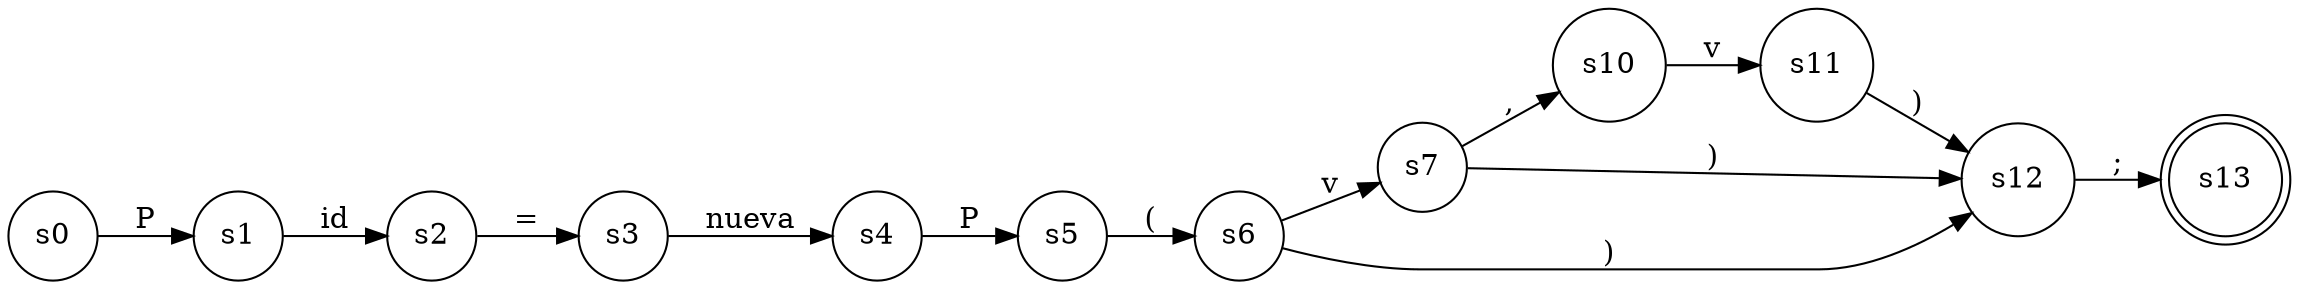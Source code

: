 digraph DFA {
    rankdir=LR;
    node [shape=circle];
    s0; s1; s2; s3; s4; s5; s6; s7; s10; s11; s12;
    s13 [shape=doublecircle]; // Estado de aceptación
    
    s0 -> s1 [label="P"];
    s1 -> s2 [label="id"];
    s2 -> s3 [label="="];
    s3 -> s4 [label="nueva"];
    s4 -> s5 [label="P"];

    s5 -> s6 [label="("];

    s6 -> s7 [label="v"];
    s6 -> s12 [label=")"];

    s7 -> s10 [label=","];
    s7 -> s12 [label=")"];

    s10 -> s11 [label="v"];
    s11 -> s12 [label=")"];
    s12 -> s13 [label=";"];
}
